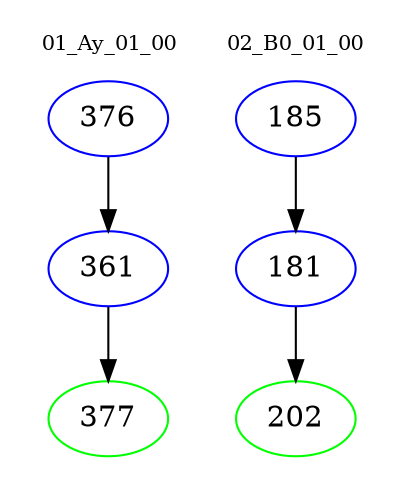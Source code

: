 digraph{
subgraph cluster_0 {
color = white
label = "01_Ay_01_00";
fontsize=10;
T0_376 [label="376", color="blue"]
T0_376 -> T0_361 [color="black"]
T0_361 [label="361", color="blue"]
T0_361 -> T0_377 [color="black"]
T0_377 [label="377", color="green"]
}
subgraph cluster_1 {
color = white
label = "02_B0_01_00";
fontsize=10;
T1_185 [label="185", color="blue"]
T1_185 -> T1_181 [color="black"]
T1_181 [label="181", color="blue"]
T1_181 -> T1_202 [color="black"]
T1_202 [label="202", color="green"]
}
}

